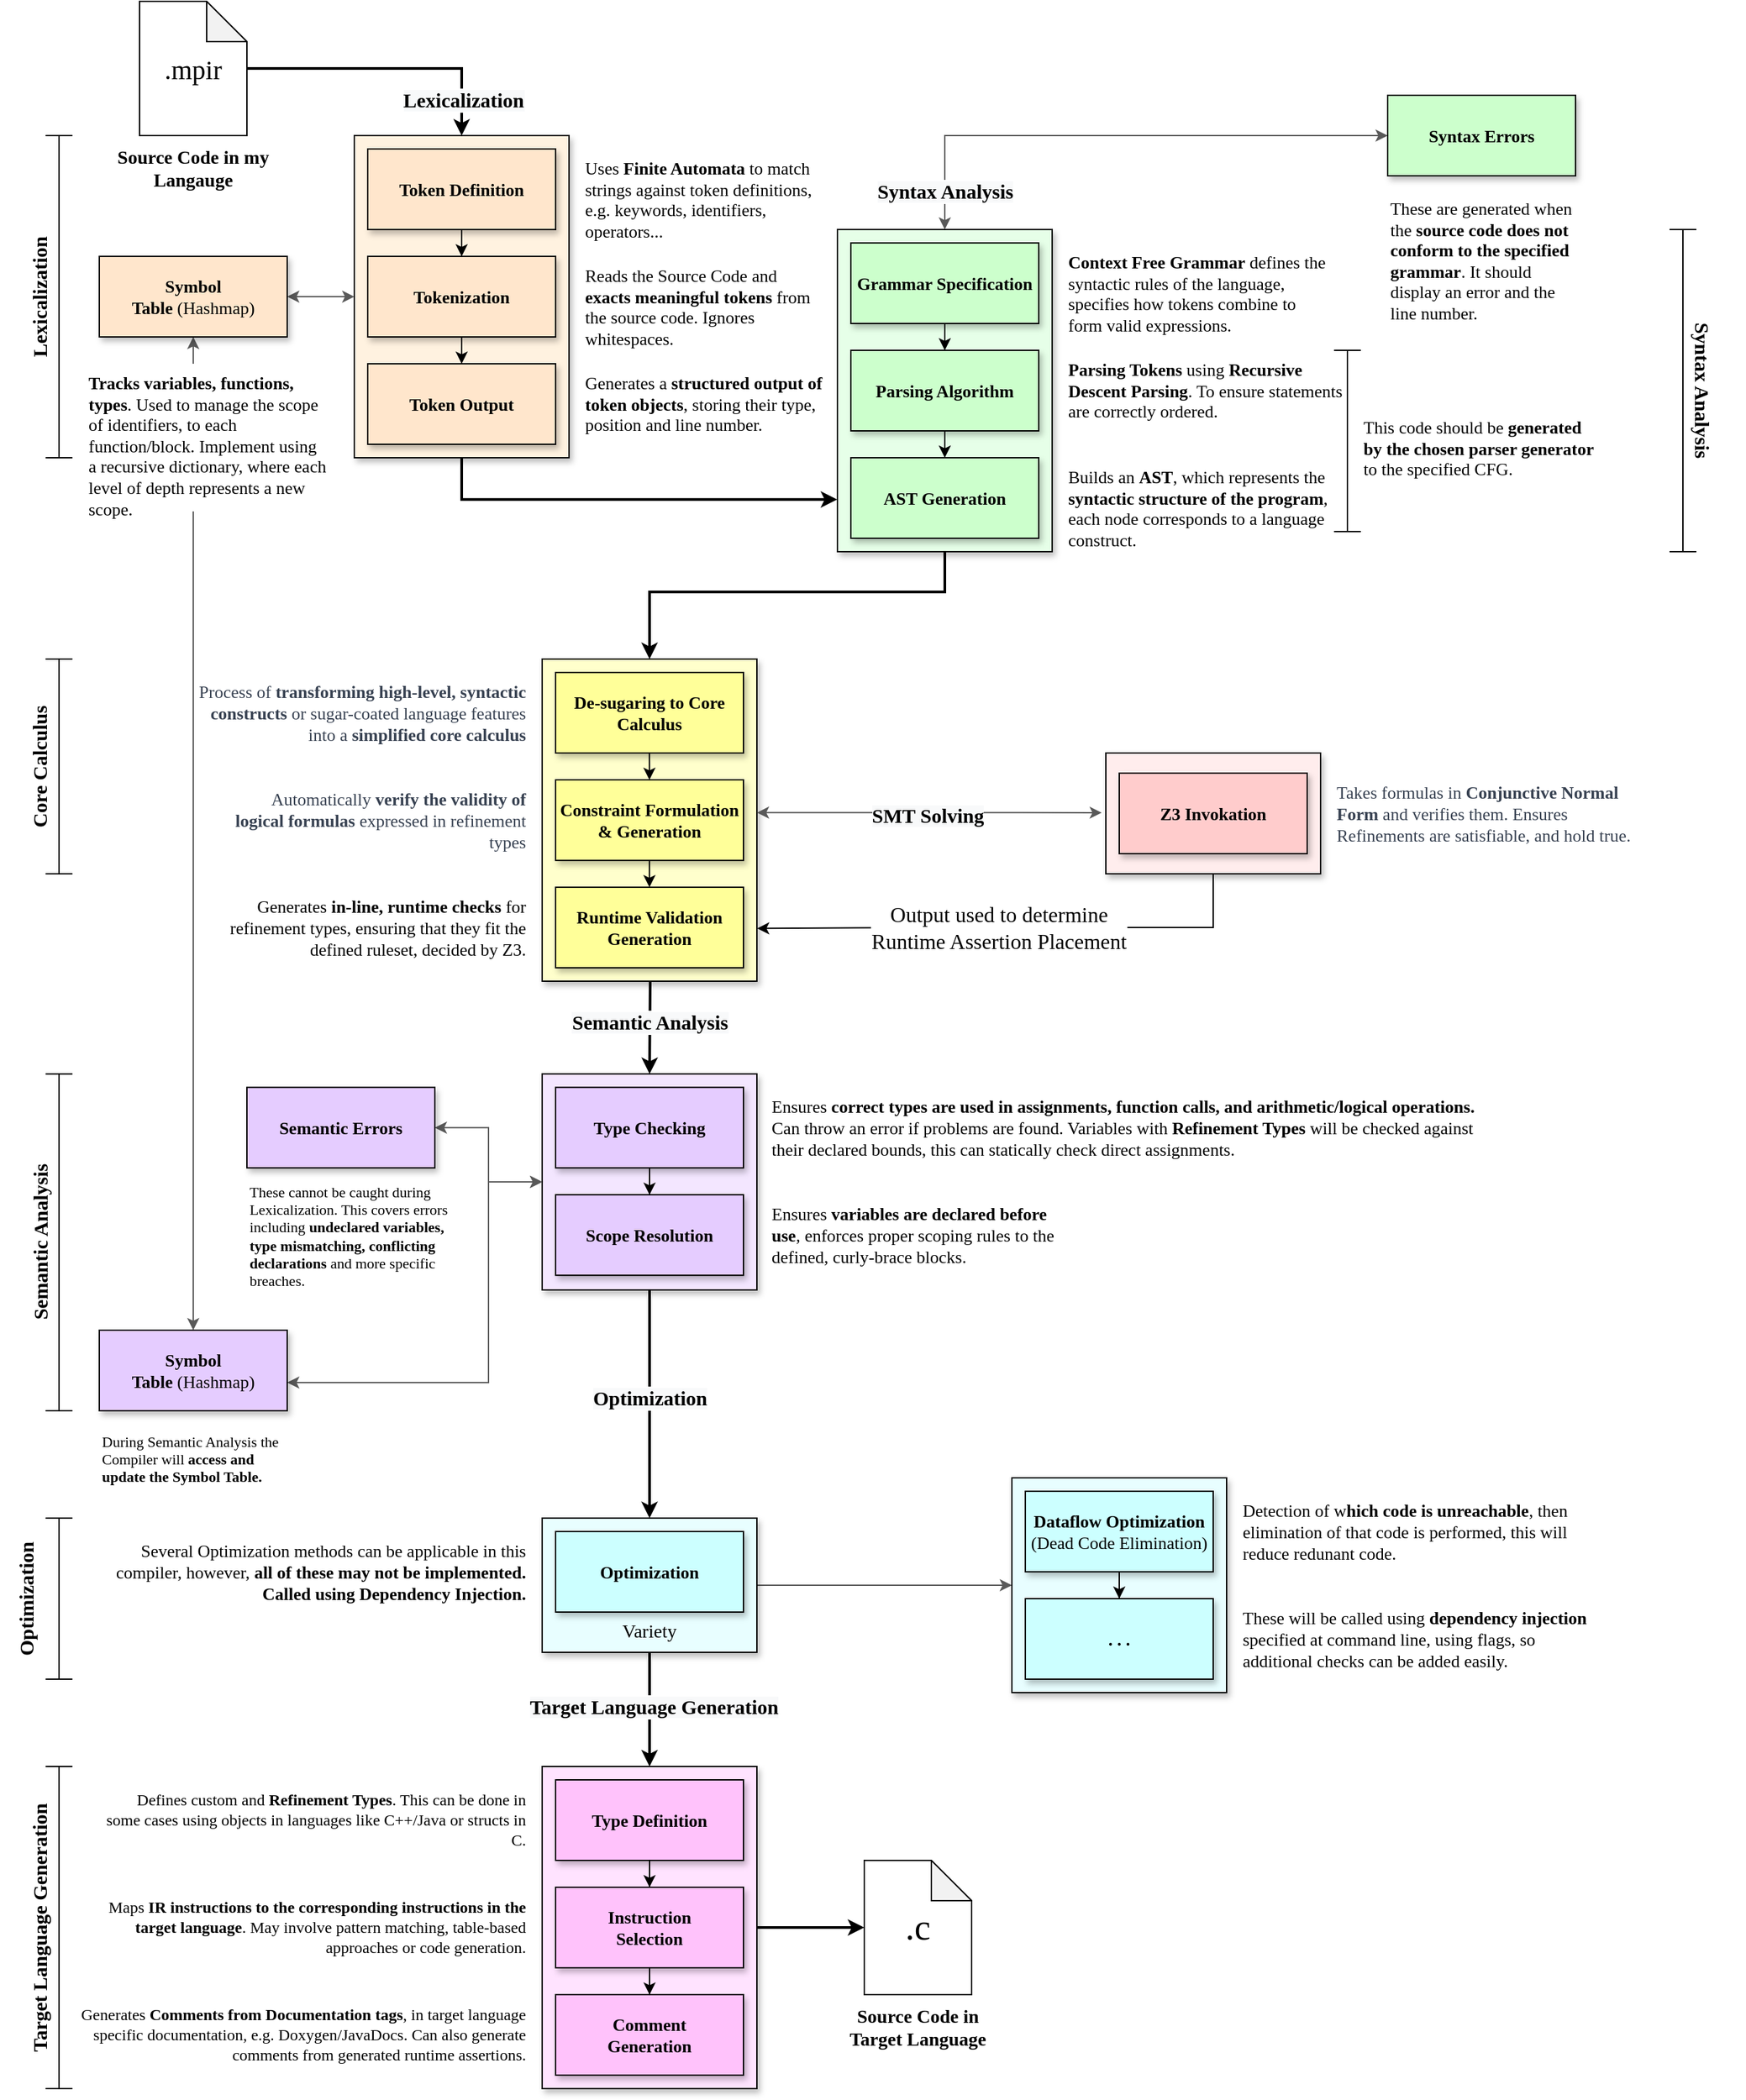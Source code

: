 <mxfile version="20.3.0" type="device"><diagram id="g2ip5N33OFGMneo_2H8Q" name="Page-1"><mxGraphModel dx="2253" dy="905" grid="1" gridSize="10" guides="1" tooltips="1" connect="1" arrows="1" fold="1" page="1" pageScale="1" pageWidth="827" pageHeight="1169" math="0" shadow="0"><root><mxCell id="0"/><mxCell id="1" parent="0"/><mxCell id="GWDcJ8Lytf9wnLgVqiXn-53" style="edgeStyle=orthogonalEdgeStyle;rounded=0;orthogonalLoop=1;jettySize=auto;html=1;entryX=0.5;entryY=0;entryDx=0;entryDy=0;fontFamily=CMU Serif;fontSize=14;startArrow=none;startFill=0;strokeWidth=2;" parent="1" source="GWDcJ8Lytf9wnLgVqiXn-49" target="GWDcJ8Lytf9wnLgVqiXn-23" edge="1"><mxGeometry relative="1" as="geometry"/></mxCell><mxCell id="GWDcJ8Lytf9wnLgVqiXn-76" value="&lt;span style=&quot;font-size: 15px; background-color: rgb(248, 249, 250);&quot;&gt;&lt;b&gt;Target Language Generation&lt;/b&gt;&lt;/span&gt;" style="edgeLabel;html=1;align=center;verticalAlign=middle;resizable=0;points=[];fontSize=11;fontFamily=CMU Serif;" parent="GWDcJ8Lytf9wnLgVqiXn-53" vertex="1" connectable="0"><mxGeometry x="0.26" y="3" relative="1" as="geometry"><mxPoint y="-14" as="offset"/></mxGeometry></mxCell><mxCell id="GWDcJ8Lytf9wnLgVqiXn-55" style="edgeStyle=orthogonalEdgeStyle;rounded=0;orthogonalLoop=1;jettySize=auto;html=1;fontFamily=CMU Serif;fontSize=14;startArrow=none;startFill=0;strokeColor=#595959;entryX=0;entryY=0.5;entryDx=0;entryDy=0;" parent="1" source="GWDcJ8Lytf9wnLgVqiXn-49" target="YIx01-uqmNxIe-SMIUdI-103" edge="1"><mxGeometry relative="1" as="geometry"><mxPoint x="690" y="1440" as="targetPoint"/></mxGeometry></mxCell><mxCell id="GWDcJ8Lytf9wnLgVqiXn-49" value="" style="rounded=0;whiteSpace=wrap;html=1;strokeColor=default;strokeWidth=1;fontFamily=CMU Serif;fontSize=13;fontColor=default;fillColor=#E8FEFF;shadow=1;sketch=0;fontStyle=1" parent="1" vertex="1"><mxGeometry x="280" y="1360" width="160" height="100" as="geometry"/></mxCell><mxCell id="GWDcJ8Lytf9wnLgVqiXn-59" style="edgeStyle=orthogonalEdgeStyle;rounded=0;orthogonalLoop=1;jettySize=auto;html=1;entryX=-0.001;entryY=0.838;entryDx=0;entryDy=0;fontFamily=CMU Serif;fontSize=14;startArrow=none;startFill=0;entryPerimeter=0;strokeWidth=2;" parent="1" source="YIx01-uqmNxIe-SMIUdI-14" target="YIx01-uqmNxIe-SMIUdI-30" edge="1"><mxGeometry relative="1" as="geometry"><Array as="points"><mxPoint x="220" y="601"/></Array></mxGeometry></mxCell><mxCell id="YIx01-uqmNxIe-SMIUdI-14" value="" style="rounded=0;whiteSpace=wrap;html=1;strokeColor=default;strokeWidth=1;fontFamily=CMU Serif;fontSize=13;fontColor=default;fillColor=#FFF2E0;shadow=1;sketch=0;" parent="1" vertex="1"><mxGeometry x="140" y="330" width="160" height="240" as="geometry"/></mxCell><mxCell id="YIx01-uqmNxIe-SMIUdI-17" style="edgeStyle=orthogonalEdgeStyle;rounded=0;orthogonalLoop=1;jettySize=auto;html=1;fontFamily=CMU Serif;fontSize=13;fontColor=default;endArrow=classic;endFill=1;strokeWidth=1;shadow=0;sketch=0;" parent="1" source="YIx01-uqmNxIe-SMIUdI-11" target="YIx01-uqmNxIe-SMIUdI-12" edge="1"><mxGeometry relative="1" as="geometry"/></mxCell><mxCell id="YIx01-uqmNxIe-SMIUdI-11" value="Token Definition" style="rounded=0;whiteSpace=wrap;html=1;strokeColor=default;strokeWidth=1;fontFamily=CMU Serif;fontSize=13;fontColor=default;fillColor=#FFE6CC;shadow=1;sketch=0;fontStyle=1" parent="1" vertex="1"><mxGeometry x="150" y="340" width="140" height="60" as="geometry"/></mxCell><mxCell id="YIx01-uqmNxIe-SMIUdI-18" style="edgeStyle=orthogonalEdgeStyle;rounded=0;orthogonalLoop=1;jettySize=auto;html=1;fontFamily=CMU Serif;fontSize=13;fontColor=default;shadow=0;sketch=0;" parent="1" source="YIx01-uqmNxIe-SMIUdI-12" target="YIx01-uqmNxIe-SMIUdI-13" edge="1"><mxGeometry relative="1" as="geometry"/></mxCell><mxCell id="YIx01-uqmNxIe-SMIUdI-12" value="Tokenization" style="rounded=0;whiteSpace=wrap;html=1;strokeColor=default;strokeWidth=1;fontFamily=CMU Serif;fontSize=13;fontColor=default;fillColor=#FFE6CC;shadow=1;sketch=0;fontStyle=1" parent="1" vertex="1"><mxGeometry x="150" y="420" width="140" height="60" as="geometry"/></mxCell><mxCell id="YIx01-uqmNxIe-SMIUdI-13" value="Token Output" style="rounded=0;whiteSpace=wrap;html=1;strokeColor=default;strokeWidth=1;fontFamily=CMU Serif;fontSize=13;fontColor=default;fillColor=#FFE6CC;shadow=1;sketch=0;fontStyle=1" parent="1" vertex="1"><mxGeometry x="150" y="500" width="140" height="60" as="geometry"/></mxCell><mxCell id="YIx01-uqmNxIe-SMIUdI-24" style="edgeStyle=orthogonalEdgeStyle;rounded=0;sketch=0;orthogonalLoop=1;jettySize=auto;html=1;entryX=0;entryY=0.5;entryDx=0;entryDy=0;shadow=0;strokeWidth=1;fontFamily=CMU Serif;fontSize=13;fontColor=default;startArrow=classic;startFill=1;endArrow=classic;endFill=1;strokeColor=#595959;" parent="1" source="YIx01-uqmNxIe-SMIUdI-19" target="YIx01-uqmNxIe-SMIUdI-14" edge="1"><mxGeometry relative="1" as="geometry"/></mxCell><mxCell id="GWDcJ8Lytf9wnLgVqiXn-46" style="edgeStyle=orthogonalEdgeStyle;rounded=0;orthogonalLoop=1;jettySize=auto;html=1;entryX=0.5;entryY=0;entryDx=0;entryDy=0;fontFamily=CMU Serif;fontSize=14;startArrow=classic;startFill=1;strokeColor=#595959;" parent="1" source="YIx01-uqmNxIe-SMIUdI-19" target="YIx01-uqmNxIe-SMIUdI-73" edge="1"><mxGeometry relative="1" as="geometry"/></mxCell><mxCell id="YIx01-uqmNxIe-SMIUdI-19" value="Symbol&lt;br&gt;Table &lt;span style=&quot;font-weight: normal;&quot;&gt;(Hashmap)&lt;/span&gt;" style="rounded=0;whiteSpace=wrap;html=1;strokeColor=default;strokeWidth=1;fontFamily=CMU Serif;fontSize=13;fontColor=default;fillColor=#FFE6CC;shadow=1;sketch=0;fontStyle=1" parent="1" vertex="1"><mxGeometry x="-50" y="420" width="140" height="60" as="geometry"/></mxCell><mxCell id="YIx01-uqmNxIe-SMIUdI-25" value="Uses&amp;nbsp;&lt;b style=&quot;font-size: 13px;&quot;&gt;Finite Automata&lt;/b&gt; to match strings against token definitions, e.g. keywords, identifiers, operators..." style="text;html=1;strokeColor=none;fillColor=none;align=left;verticalAlign=top;whiteSpace=wrap;rounded=0;shadow=1;strokeWidth=1;fontFamily=CMU Serif;fontSize=13;fontColor=default;" parent="1" vertex="1"><mxGeometry x="310" y="340" width="180" height="60" as="geometry"/></mxCell><mxCell id="YIx01-uqmNxIe-SMIUdI-26" value="Reads the Source Code and &lt;b style=&quot;font-size: 13px;&quot;&gt;exacts meaningful tokens&lt;/b&gt; from the source code. Ignores whitespaces." style="text;html=1;strokeColor=none;fillColor=none;align=left;verticalAlign=top;whiteSpace=wrap;rounded=0;shadow=1;strokeWidth=1;fontFamily=CMU Serif;fontSize=13;fontColor=default;" parent="1" vertex="1"><mxGeometry x="310" y="420" width="180" height="60" as="geometry"/></mxCell><mxCell id="YIx01-uqmNxIe-SMIUdI-27" value="Generates a &lt;b style=&quot;font-size: 13px;&quot;&gt;structured output of token objects&lt;/b&gt;, storing their type, position and line number." style="text;html=1;strokeColor=none;fillColor=none;align=left;verticalAlign=top;whiteSpace=wrap;rounded=0;shadow=1;strokeWidth=1;fontFamily=CMU Serif;fontSize=13;fontColor=default;" parent="1" vertex="1"><mxGeometry x="310" y="500" width="180" height="60" as="geometry"/></mxCell><mxCell id="YIx01-uqmNxIe-SMIUdI-28" value="&lt;font style=&quot;font-size: 13px;&quot;&gt;&lt;b style=&quot;font-size: 13px;&quot;&gt;Tracks variables, functions, types&lt;/b&gt;. Used to manage the scope of identifiers, to each function/block. Implement using a recursive dictionary, where each level of depth represents a new scope.&lt;/font&gt;" style="text;html=1;strokeColor=none;fillColor=default;align=left;verticalAlign=top;whiteSpace=wrap;rounded=0;shadow=0;strokeWidth=1;fontFamily=CMU Serif;fontSize=13;fontColor=default;" parent="1" vertex="1"><mxGeometry x="-60" y="500" width="180" height="110" as="geometry"/></mxCell><mxCell id="GWDcJ8Lytf9wnLgVqiXn-60" style="edgeStyle=orthogonalEdgeStyle;rounded=0;orthogonalLoop=1;jettySize=auto;html=1;exitX=0.5;exitY=0;exitDx=0;exitDy=0;entryX=0;entryY=0.5;entryDx=0;entryDy=0;fontFamily=CMU Serif;fontSize=14;startArrow=classic;startFill=1;strokeWidth=1;strokeColor=#595959;" parent="1" source="YIx01-uqmNxIe-SMIUdI-30" target="YIx01-uqmNxIe-SMIUdI-36" edge="1"><mxGeometry relative="1" as="geometry"/></mxCell><mxCell id="GWDcJ8Lytf9wnLgVqiXn-71" value="&lt;b style=&quot;font-size: 15px; background-color: rgb(248, 249, 250);&quot;&gt;Syntax Analysis&lt;br&gt;&lt;/b&gt;" style="edgeLabel;html=1;align=center;verticalAlign=middle;resizable=0;points=[];fontSize=11;fontFamily=CMU Serif;" parent="GWDcJ8Lytf9wnLgVqiXn-60" vertex="1" connectable="0"><mxGeometry x="-0.853" y="1" relative="1" as="geometry"><mxPoint x="1" as="offset"/></mxGeometry></mxCell><mxCell id="GWDcJ8Lytf9wnLgVqiXn-61" style="edgeStyle=orthogonalEdgeStyle;rounded=0;orthogonalLoop=1;jettySize=auto;html=1;entryX=0.5;entryY=0;entryDx=0;entryDy=0;fontFamily=CMU Serif;fontSize=14;startArrow=none;startFill=0;strokeWidth=2;" parent="1" source="YIx01-uqmNxIe-SMIUdI-30" edge="1"><mxGeometry relative="1" as="geometry"><Array as="points"><mxPoint x="580" y="670"/><mxPoint x="360" y="670"/></Array><mxPoint x="360" y="720" as="targetPoint"/></mxGeometry></mxCell><mxCell id="YIx01-uqmNxIe-SMIUdI-30" value="" style="rounded=0;whiteSpace=wrap;html=1;strokeColor=default;strokeWidth=1;fontFamily=CMU Serif;fontSize=13;fontColor=default;fillColor=#E6FFE8;shadow=1;sketch=0;" parent="1" vertex="1"><mxGeometry x="500" y="400" width="160" height="240" as="geometry"/></mxCell><mxCell id="YIx01-uqmNxIe-SMIUdI-31" style="edgeStyle=orthogonalEdgeStyle;rounded=0;orthogonalLoop=1;jettySize=auto;html=1;fontFamily=CMU Serif;fontSize=13;fontColor=default;endArrow=classic;endFill=1;strokeWidth=1;shadow=0;sketch=0;" parent="1" source="YIx01-uqmNxIe-SMIUdI-32" target="YIx01-uqmNxIe-SMIUdI-34" edge="1"><mxGeometry relative="1" as="geometry"/></mxCell><mxCell id="YIx01-uqmNxIe-SMIUdI-32" value="Grammar Specification" style="rounded=0;whiteSpace=wrap;html=1;strokeColor=default;strokeWidth=1;fontFamily=CMU Serif;fontSize=13;fontColor=default;fillColor=#CCFFCC;shadow=1;sketch=0;fontStyle=1" parent="1" vertex="1"><mxGeometry x="510" y="410" width="140" height="60" as="geometry"/></mxCell><mxCell id="YIx01-uqmNxIe-SMIUdI-33" style="edgeStyle=orthogonalEdgeStyle;rounded=0;orthogonalLoop=1;jettySize=auto;html=1;fontFamily=CMU Serif;fontSize=13;fontColor=default;shadow=0;sketch=0;" parent="1" source="YIx01-uqmNxIe-SMIUdI-34" target="YIx01-uqmNxIe-SMIUdI-35" edge="1"><mxGeometry relative="1" as="geometry"/></mxCell><mxCell id="YIx01-uqmNxIe-SMIUdI-34" value="Parsing Algorithm" style="rounded=0;whiteSpace=wrap;html=1;strokeColor=default;strokeWidth=1;fontFamily=CMU Serif;fontSize=13;fontColor=default;fillColor=#CCFFCC;shadow=1;sketch=0;fontStyle=1" parent="1" vertex="1"><mxGeometry x="510" y="490" width="140" height="60" as="geometry"/></mxCell><mxCell id="YIx01-uqmNxIe-SMIUdI-35" value="AST Generation" style="rounded=0;whiteSpace=wrap;html=1;strokeColor=default;strokeWidth=1;fontFamily=CMU Serif;fontSize=13;fontColor=default;fillColor=#CCFFCC;shadow=1;sketch=0;fontStyle=1" parent="1" vertex="1"><mxGeometry x="510" y="570" width="140" height="60" as="geometry"/></mxCell><mxCell id="YIx01-uqmNxIe-SMIUdI-36" value="Syntax Errors" style="rounded=0;whiteSpace=wrap;html=1;strokeColor=default;strokeWidth=1;fontFamily=CMU Serif;fontSize=13;fontColor=default;fillColor=#CCFFCC;shadow=1;sketch=0;fontStyle=1" parent="1" vertex="1"><mxGeometry x="910" y="300" width="140" height="60" as="geometry"/></mxCell><mxCell id="YIx01-uqmNxIe-SMIUdI-40" value="&lt;b style=&quot;font-size: 13px;&quot;&gt;Context Free Grammar&lt;/b&gt;&amp;nbsp;defines the syntactic rules of the language, specifies how tokens combine to form valid expressions." style="text;html=1;strokeColor=none;fillColor=none;align=left;verticalAlign=top;whiteSpace=wrap;rounded=0;shadow=1;strokeWidth=1;fontFamily=CMU Serif;fontSize=13;fontColor=default;" parent="1" vertex="1"><mxGeometry x="670" y="410" width="200" height="60" as="geometry"/></mxCell><mxCell id="YIx01-uqmNxIe-SMIUdI-41" value="&lt;b style=&quot;font-size: 13px;&quot;&gt;Parsing Tokens &lt;/b&gt;using &lt;b style=&quot;font-size: 13px;&quot;&gt;Recursive Descent Parsing&lt;/b&gt;. To ensure statements are correctly ordered." style="text;html=1;strokeColor=none;fillColor=none;align=left;verticalAlign=top;whiteSpace=wrap;rounded=0;shadow=1;strokeWidth=1;fontFamily=CMU Serif;fontSize=13;fontColor=default;" parent="1" vertex="1"><mxGeometry x="670" y="490" width="210" height="60" as="geometry"/></mxCell><mxCell id="YIx01-uqmNxIe-SMIUdI-42" value="Builds an &lt;b style=&quot;font-size: 13px;&quot;&gt;AST&lt;/b&gt;, which represents the &lt;b style=&quot;font-size: 13px;&quot;&gt;syntactic structure of the program&lt;/b&gt;, each node corresponds to a language construct." style="text;html=1;strokeColor=none;fillColor=none;align=left;verticalAlign=top;whiteSpace=wrap;rounded=0;shadow=1;strokeWidth=1;fontFamily=CMU Serif;fontSize=13;fontColor=default;" parent="1" vertex="1"><mxGeometry x="670" y="570" width="200" height="60" as="geometry"/></mxCell><mxCell id="YIx01-uqmNxIe-SMIUdI-43" value="These are generated when the &lt;b style=&quot;font-size: 13px;&quot;&gt;source code does not conform to the specified grammar&lt;/b&gt;. It should display an error and the line number." style="text;html=1;strokeColor=none;fillColor=none;align=left;verticalAlign=top;whiteSpace=wrap;rounded=0;shadow=1;strokeWidth=1;fontFamily=CMU Serif;fontSize=13;fontColor=default;" parent="1" vertex="1"><mxGeometry x="910" y="370" width="140" height="120" as="geometry"/></mxCell><mxCell id="YIx01-uqmNxIe-SMIUdI-47" value="&lt;p style=&quot;margin: 0px; font-variant-numeric: normal; font-variant-east-asian: normal; font-stretch: normal; line-height: normal; text-align: start; font-size: 13px;&quot; class=&quot;p1&quot;&gt;&lt;font style=&quot;font-size: 13px;&quot;&gt;Ensures &lt;b style=&quot;font-size: 13px;&quot;&gt;correct types are used in assignments, function calls, and arithmetic/logical operations.&lt;/b&gt; Can throw an error if problems are found. Variables with &lt;b style=&quot;font-size: 13px;&quot;&gt;Refinement Types&lt;/b&gt;&amp;nbsp;will be checked against their declared bounds, this can statically check direct assignments.&lt;/font&gt;&lt;/p&gt;" style="text;html=1;strokeColor=none;fillColor=none;align=center;verticalAlign=middle;whiteSpace=wrap;rounded=0;shadow=1;strokeWidth=1;fontFamily=CMU Serif;fontSize=13;fontColor=default;" parent="1" vertex="1"><mxGeometry x="450" y="1039.09" width="530" height="60" as="geometry"/></mxCell><mxCell id="GWDcJ8Lytf9wnLgVqiXn-54" style="edgeStyle=orthogonalEdgeStyle;rounded=0;orthogonalLoop=1;jettySize=auto;html=1;entryX=0.5;entryY=0;entryDx=0;entryDy=0;fontFamily=CMU Serif;fontSize=14;startArrow=none;startFill=0;strokeWidth=2;" parent="1" source="YIx01-uqmNxIe-SMIUdI-48" target="GWDcJ8Lytf9wnLgVqiXn-49" edge="1"><mxGeometry relative="1" as="geometry"/></mxCell><mxCell id="GWDcJ8Lytf9wnLgVqiXn-75" value="&lt;span style=&quot;font-size: 15px; background-color: rgb(248, 249, 250);&quot;&gt;&lt;b&gt;Optimization&lt;/b&gt;&lt;/span&gt;" style="edgeLabel;html=1;align=center;verticalAlign=middle;resizable=0;points=[];fontSize=11;fontFamily=CMU Serif;" parent="GWDcJ8Lytf9wnLgVqiXn-54" vertex="1" connectable="0"><mxGeometry x="0.3" y="2" relative="1" as="geometry"><mxPoint x="-2" y="-148" as="offset"/></mxGeometry></mxCell><mxCell id="YIx01-uqmNxIe-SMIUdI-48" value="" style="rounded=0;whiteSpace=wrap;html=1;strokeColor=default;strokeWidth=1;fontFamily=CMU Serif;fontSize=13;fontColor=default;fillColor=#F3E6FF;shadow=1;sketch=0;" parent="1" vertex="1"><mxGeometry x="280" y="1029.09" width="160" height="160.91" as="geometry"/></mxCell><mxCell id="YIx01-uqmNxIe-SMIUdI-49" style="edgeStyle=orthogonalEdgeStyle;rounded=0;orthogonalLoop=1;jettySize=auto;html=1;fontFamily=CMU Serif;fontSize=13;fontColor=default;endArrow=classic;endFill=1;strokeWidth=1;shadow=0;sketch=0;" parent="1" source="YIx01-uqmNxIe-SMIUdI-50" target="YIx01-uqmNxIe-SMIUdI-52" edge="1"><mxGeometry relative="1" as="geometry"/></mxCell><mxCell id="YIx01-uqmNxIe-SMIUdI-50" value="Type Checking" style="rounded=0;whiteSpace=wrap;html=1;strokeColor=default;strokeWidth=1;fontFamily=CMU Serif;fontSize=13;fontColor=default;fillColor=#E5CCFF;shadow=1;sketch=0;fontStyle=1" parent="1" vertex="1"><mxGeometry x="290" y="1039.09" width="140" height="60" as="geometry"/></mxCell><mxCell id="YIx01-uqmNxIe-SMIUdI-52" value="Scope Resolution" style="rounded=0;whiteSpace=wrap;html=1;strokeColor=default;strokeWidth=1;fontFamily=CMU Serif;fontSize=13;fontColor=default;fillColor=#E5CCFF;shadow=1;sketch=0;fontStyle=1" parent="1" vertex="1"><mxGeometry x="290" y="1119.09" width="140" height="60" as="geometry"/></mxCell><mxCell id="YIx01-uqmNxIe-SMIUdI-56" value="&lt;p style=&quot;margin: 0px; font-variant-numeric: normal; font-variant-east-asian: normal; font-stretch: normal; line-height: normal; text-align: start; font-size: 13px;&quot; class=&quot;p1&quot;&gt;&lt;font style=&quot;font-size: 13px;&quot;&gt;Ensures &lt;b style=&quot;font-size: 13px;&quot;&gt;variables are declared before use&lt;/b&gt;, enforces proper scoping rules to the defined, curly-brace blocks.&lt;/font&gt;&lt;/p&gt;" style="text;html=1;strokeColor=none;fillColor=none;align=center;verticalAlign=top;whiteSpace=wrap;rounded=0;shadow=1;strokeWidth=1;fontFamily=CMU Serif;fontSize=13;fontColor=default;" parent="1" vertex="1"><mxGeometry x="450" y="1119.09" width="230" height="60" as="geometry"/></mxCell><mxCell id="YIx01-uqmNxIe-SMIUdI-60" value="This code should be &lt;b style=&quot;font-size: 13px;&quot;&gt;generated by the chosen parser generator&lt;/b&gt; to the specified CFG." style="text;html=1;strokeColor=none;fillColor=none;align=left;verticalAlign=top;whiteSpace=wrap;rounded=0;shadow=1;strokeWidth=1;fontFamily=CMU Serif;fontSize=13;fontColor=default;" parent="1" vertex="1"><mxGeometry x="890" y="532.5" width="180" height="50" as="geometry"/></mxCell><mxCell id="YIx01-uqmNxIe-SMIUdI-61" value="" style="shape=crossbar;whiteSpace=wrap;html=1;rounded=1;direction=south;shadow=0;strokeWidth=1;fontFamily=CMU Serif;fontSize=11;fontColor=default;fillColor=none;gradientColor=none;" parent="1" vertex="1"><mxGeometry x="870" y="490" width="20" height="135" as="geometry"/></mxCell><mxCell id="YIx01-uqmNxIe-SMIUdI-63" style="edgeStyle=orthogonalEdgeStyle;rounded=0;sketch=0;orthogonalLoop=1;jettySize=auto;html=1;entryX=0;entryY=0.5;entryDx=0;entryDy=0;shadow=0;strokeWidth=1;fontFamily=CMU Serif;fontSize=11;fontColor=default;startArrow=classic;startFill=1;endArrow=classic;endFill=1;strokeColor=#595959;" parent="1" source="YIx01-uqmNxIe-SMIUdI-62" target="YIx01-uqmNxIe-SMIUdI-48" edge="1"><mxGeometry relative="1" as="geometry"/></mxCell><mxCell id="YIx01-uqmNxIe-SMIUdI-62" value="Semantic Errors" style="rounded=0;whiteSpace=wrap;html=1;strokeColor=default;strokeWidth=1;fontFamily=CMU Serif;fontSize=13;fontColor=default;fillColor=#E5CCFF;shadow=1;sketch=0;fontStyle=1" parent="1" vertex="1"><mxGeometry x="60" y="1039.09" width="140" height="60" as="geometry"/></mxCell><mxCell id="YIx01-uqmNxIe-SMIUdI-64" value="These cannot be caught during Lexicalization. This covers errors including &lt;b&gt;undeclared variables, type mismatching, conflicting declarations&lt;/b&gt; and more specific breaches." style="text;html=1;strokeColor=none;fillColor=none;align=left;verticalAlign=top;whiteSpace=wrap;rounded=0;shadow=1;strokeWidth=1;fontFamily=CMU Serif;fontSize=11;fontColor=default;" parent="1" vertex="1"><mxGeometry x="60" y="1104.09" width="150" height="90" as="geometry"/></mxCell><mxCell id="YIx01-uqmNxIe-SMIUdI-67" value="&lt;font style=&quot;font-size: 15px;&quot;&gt;&lt;b&gt;Lexicalization&lt;/b&gt;&lt;/font&gt;" style="text;html=1;strokeColor=none;fillColor=none;align=center;verticalAlign=middle;whiteSpace=wrap;rounded=0;shadow=1;strokeWidth=1;fontFamily=CMU Serif;fontSize=11;fontColor=default;horizontal=0;fontStyle=0" parent="1" vertex="1"><mxGeometry x="-120" y="330" width="50" height="240" as="geometry"/></mxCell><mxCell id="YIx01-uqmNxIe-SMIUdI-68" value="&lt;span style=&quot;font-size: 15px;&quot;&gt;&lt;b&gt;Syntax Analysis&lt;/b&gt;&lt;/span&gt;" style="text;html=1;strokeColor=none;fillColor=none;align=center;verticalAlign=middle;whiteSpace=wrap;rounded=0;shadow=1;strokeWidth=1;fontFamily=CMU Serif;fontSize=11;fontColor=default;horizontal=0;fontStyle=0;rotation=-180;" parent="1" vertex="1"><mxGeometry x="1120" y="400" width="50" height="240" as="geometry"/></mxCell><mxCell id="YIx01-uqmNxIe-SMIUdI-69" value="&lt;span style=&quot;font-size: 15px;&quot;&gt;&lt;b&gt;Semantic Analysis&lt;/b&gt;&lt;/span&gt;" style="text;html=1;strokeColor=none;fillColor=none;align=center;verticalAlign=middle;whiteSpace=wrap;rounded=0;shadow=1;strokeWidth=1;fontFamily=CMU Serif;fontSize=11;fontColor=default;horizontal=0;fontStyle=0" parent="1" vertex="1"><mxGeometry x="-110" y="1029.09" width="30" height="250.91" as="geometry"/></mxCell><mxCell id="YIx01-uqmNxIe-SMIUdI-70" value="" style="shape=crossbar;whiteSpace=wrap;html=1;rounded=1;direction=south;shadow=0;strokeWidth=1;fontFamily=CMU Serif;fontSize=15;fontColor=default;fillColor=none;gradientColor=none;fontStyle=4" parent="1" vertex="1"><mxGeometry x="-90" y="330" width="20" height="240" as="geometry"/></mxCell><mxCell id="YIx01-uqmNxIe-SMIUdI-71" value="" style="shape=crossbar;whiteSpace=wrap;html=1;rounded=1;direction=south;shadow=0;strokeWidth=1;fontFamily=CMU Serif;fontSize=15;fontColor=default;fillColor=none;gradientColor=none;fontStyle=4" parent="1" vertex="1"><mxGeometry x="1120" y="400" width="20" height="240" as="geometry"/></mxCell><mxCell id="YIx01-uqmNxIe-SMIUdI-72" value="" style="shape=crossbar;whiteSpace=wrap;html=1;rounded=1;direction=south;shadow=0;strokeWidth=1;fontFamily=CMU Serif;fontSize=15;fontColor=default;fillColor=none;gradientColor=none;fontStyle=4" parent="1" vertex="1"><mxGeometry x="-90" y="1029.09" width="20" height="250.91" as="geometry"/></mxCell><mxCell id="YIx01-uqmNxIe-SMIUdI-74" style="edgeStyle=orthogonalEdgeStyle;rounded=0;sketch=0;orthogonalLoop=1;jettySize=auto;html=1;entryX=0;entryY=0.5;entryDx=0;entryDy=0;shadow=0;strokeWidth=1;fontFamily=CMU Serif;fontSize=15;fontColor=default;startArrow=classic;startFill=1;endArrow=classic;endFill=1;strokeColor=#595959;" parent="1" source="YIx01-uqmNxIe-SMIUdI-73" target="YIx01-uqmNxIe-SMIUdI-48" edge="1"><mxGeometry relative="1" as="geometry"><Array as="points"><mxPoint x="240" y="1259"/><mxPoint x="240" y="1110"/></Array></mxGeometry></mxCell><mxCell id="YIx01-uqmNxIe-SMIUdI-73" value="Symbol&lt;br&gt;Table &lt;span style=&quot;font-weight: normal;&quot;&gt;(Hashmap)&lt;/span&gt;" style="rounded=0;whiteSpace=wrap;html=1;strokeColor=default;strokeWidth=1;fontFamily=CMU Serif;fontSize=13;fontColor=default;fillColor=#E5CCFF;shadow=1;sketch=0;fontStyle=1" parent="1" vertex="1"><mxGeometry x="-50" y="1220" width="140" height="60" as="geometry"/></mxCell><mxCell id="YIx01-uqmNxIe-SMIUdI-75" value="During Semantic Analysis the Compiler will &lt;b&gt;access and update the Symbol Table.&lt;/b&gt;" style="text;html=1;strokeColor=none;fillColor=none;align=left;verticalAlign=top;whiteSpace=wrap;rounded=0;shadow=1;strokeWidth=1;fontFamily=CMU Serif;fontSize=11;fontColor=default;" parent="1" vertex="1"><mxGeometry x="-50" y="1290" width="140" height="50" as="geometry"/></mxCell><mxCell id="YIx01-uqmNxIe-SMIUdI-102" value="&lt;p style=&quot;margin: 0px; font-variant-numeric: normal; font-variant-east-asian: normal; font-stretch: normal; line-height: normal; font-size: 13px;&quot; class=&quot;p1&quot;&gt;&lt;span style=&quot;color: rgb(55, 65, 81); font-size: 13px;&quot;&gt;Automatically &lt;b style=&quot;font-size: 13px;&quot;&gt;verify the validity of logical formulas&lt;/b&gt; expressed in refinement types&lt;/span&gt;&lt;br style=&quot;font-size: 13px;&quot;&gt;&lt;/p&gt;" style="text;html=1;strokeColor=none;fillColor=none;align=right;verticalAlign=middle;whiteSpace=wrap;rounded=0;shadow=1;strokeWidth=1;fontFamily=CMU Serif;fontSize=13;fontColor=default;movable=1;resizable=1;rotatable=1;deletable=1;editable=1;connectable=1;" parent="1" vertex="1"><mxGeometry x="40" y="810" width="230" height="60" as="geometry"/></mxCell><mxCell id="YIx01-uqmNxIe-SMIUdI-103" value="" style="rounded=0;whiteSpace=wrap;html=1;strokeColor=default;strokeWidth=1;fontFamily=CMU Serif;fontSize=13;fontColor=default;fillColor=#E8FEFF;shadow=1;sketch=0;" parent="1" vertex="1"><mxGeometry x="630" y="1330" width="160" height="160" as="geometry"/></mxCell><mxCell id="YIx01-uqmNxIe-SMIUdI-106" style="edgeStyle=orthogonalEdgeStyle;shape=connector;rounded=0;sketch=0;orthogonalLoop=1;jettySize=auto;html=1;shadow=0;labelBackgroundColor=default;strokeColor=default;strokeWidth=1;fontFamily=CMU Serif;fontSize=15;fontColor=default;startArrow=none;startFill=0;endArrow=classic;endFill=1;" parent="1" source="YIx01-uqmNxIe-SMIUdI-107" target="YIx01-uqmNxIe-SMIUdI-109" edge="1"><mxGeometry relative="1" as="geometry"/></mxCell><mxCell id="YIx01-uqmNxIe-SMIUdI-107" value="Dataflow Optimization &lt;span style=&quot;font-weight: normal;&quot;&gt;(Dead Code Elimination)&lt;/span&gt;" style="rounded=0;whiteSpace=wrap;html=1;strokeColor=default;strokeWidth=1;fontFamily=CMU Serif;fontSize=13;fontColor=default;fillColor=#CCFFFF;shadow=1;sketch=0;fontStyle=1" parent="1" vertex="1"><mxGeometry x="640" y="1340" width="140" height="60" as="geometry"/></mxCell><mxCell id="YIx01-uqmNxIe-SMIUdI-109" value=". . ." style="rounded=0;whiteSpace=wrap;html=1;strokeColor=default;strokeWidth=1;fontFamily=CMU Serif;fontSize=13;fontColor=default;fillColor=#CCFFFF;shadow=1;sketch=0;fontStyle=1" parent="1" vertex="1"><mxGeometry x="640" y="1420" width="140" height="60" as="geometry"/></mxCell><mxCell id="GWDcJ8Lytf9wnLgVqiXn-2" value="&lt;span style=&quot;font-size: 15px;&quot;&gt;&lt;b&gt;Optimization&lt;/b&gt;&lt;/span&gt;" style="text;html=1;strokeColor=none;fillColor=none;align=center;verticalAlign=middle;whiteSpace=wrap;rounded=0;shadow=1;strokeWidth=1;fontFamily=CMU Serif;fontSize=11;fontColor=default;horizontal=0;fontStyle=0" parent="1" vertex="1"><mxGeometry x="-120" y="1360" width="30" height="120" as="geometry"/></mxCell><mxCell id="GWDcJ8Lytf9wnLgVqiXn-3" value="" style="shape=crossbar;whiteSpace=wrap;html=1;rounded=1;direction=south;shadow=0;strokeWidth=1;fontFamily=CMU Serif;fontSize=15;fontColor=default;fillColor=none;gradientColor=none;fontStyle=4" parent="1" vertex="1"><mxGeometry x="-90" y="1360" width="20" height="120" as="geometry"/></mxCell><mxCell id="GWDcJ8Lytf9wnLgVqiXn-8" value="&lt;p style=&quot;margin: 0px; font-variant-numeric: normal; font-variant-east-asian: normal; font-stretch: normal; line-height: normal; font-size: 13px;&quot; class=&quot;p1&quot;&gt;&lt;font style=&quot;font-size: 13px;&quot;&gt;Detection of w&lt;b style=&quot;font-size: 13px;&quot;&gt;hich code is unreachable&lt;/b&gt;, then elimination of that code is performed, this will reduce redunant code.&lt;/font&gt;&lt;/p&gt;" style="text;html=1;strokeColor=none;fillColor=none;align=left;verticalAlign=middle;whiteSpace=wrap;rounded=0;shadow=1;strokeWidth=1;fontFamily=CMU Serif;fontSize=13;fontColor=default;movable=1;resizable=1;rotatable=1;deletable=1;editable=1;connectable=1;" parent="1" vertex="1"><mxGeometry x="800" y="1340" width="250" height="60" as="geometry"/></mxCell><mxCell id="GWDcJ8Lytf9wnLgVqiXn-18" style="edgeStyle=orthogonalEdgeStyle;rounded=0;orthogonalLoop=1;jettySize=auto;html=1;entryX=0.5;entryY=0;entryDx=0;entryDy=0;startArrow=none;startFill=0;strokeWidth=2;" parent="1" target="YIx01-uqmNxIe-SMIUdI-48" edge="1"><mxGeometry relative="1" as="geometry"><mxPoint x="360" y="880" as="sourcePoint"/></mxGeometry></mxCell><mxCell id="GWDcJ8Lytf9wnLgVqiXn-74" value="&lt;b style=&quot;font-size: 15px; background-color: rgb(248, 249, 250);&quot;&gt;Semantic Analysis&lt;/b&gt;" style="edgeLabel;html=1;align=center;verticalAlign=middle;resizable=0;points=[];fontSize=11;fontFamily=CMU Serif;" parent="GWDcJ8Lytf9wnLgVqiXn-18" vertex="1" connectable="0"><mxGeometry x="0.287" y="1" relative="1" as="geometry"><mxPoint x="-1" y="14" as="offset"/></mxGeometry></mxCell><mxCell id="GWDcJ8Lytf9wnLgVqiXn-19" value="&lt;span style=&quot;font-size: 15px;&quot;&gt;&lt;b&gt;Core Calculus&lt;/b&gt;&lt;/span&gt;" style="text;html=1;strokeColor=none;fillColor=none;align=center;verticalAlign=middle;whiteSpace=wrap;rounded=0;shadow=1;strokeWidth=1;fontFamily=CMU Serif;fontSize=11;fontColor=default;horizontal=0;fontStyle=0" parent="1" vertex="1"><mxGeometry x="-110" y="720" width="30" height="160" as="geometry"/></mxCell><mxCell id="GWDcJ8Lytf9wnLgVqiXn-20" value="" style="shape=crossbar;whiteSpace=wrap;html=1;rounded=1;direction=south;shadow=0;strokeWidth=1;fontFamily=CMU Serif;fontSize=15;fontColor=default;fillColor=none;gradientColor=none;fontStyle=4" parent="1" vertex="1"><mxGeometry x="-90" y="720" width="20" height="160" as="geometry"/></mxCell><mxCell id="GWDcJ8Lytf9wnLgVqiXn-39" style="edgeStyle=orthogonalEdgeStyle;rounded=0;orthogonalLoop=1;jettySize=auto;html=1;entryX=0;entryY=0.5;entryDx=0;entryDy=0;entryPerimeter=0;fontFamily=CMU Serif;fontSize=14;startArrow=none;startFill=0;strokeWidth=2;" parent="1" source="GWDcJ8Lytf9wnLgVqiXn-23" target="GWDcJ8Lytf9wnLgVqiXn-37" edge="1"><mxGeometry relative="1" as="geometry"/></mxCell><mxCell id="GWDcJ8Lytf9wnLgVqiXn-23" value="" style="rounded=0;whiteSpace=wrap;html=1;strokeColor=default;strokeWidth=1;fontFamily=CMU Serif;fontSize=13;fontColor=default;fillColor=#FFE3FF;shadow=1;sketch=0;" parent="1" vertex="1"><mxGeometry x="280" y="1545" width="160" height="240" as="geometry"/></mxCell><mxCell id="GWDcJ8Lytf9wnLgVqiXn-24" style="edgeStyle=orthogonalEdgeStyle;rounded=0;sketch=0;orthogonalLoop=1;jettySize=auto;html=1;shadow=0;strokeWidth=1;fontFamily=CMU Serif;fontSize=15;fontColor=default;startArrow=none;startFill=0;endArrow=classic;endFill=1;" parent="1" source="GWDcJ8Lytf9wnLgVqiXn-25" target="GWDcJ8Lytf9wnLgVqiXn-27" edge="1"><mxGeometry relative="1" as="geometry"/></mxCell><mxCell id="GWDcJ8Lytf9wnLgVqiXn-25" value="Type Definition" style="rounded=0;whiteSpace=wrap;html=1;strokeColor=default;strokeWidth=1;fontFamily=CMU Serif;fontSize=13;fontColor=default;fillColor=#FFC2FB;shadow=1;sketch=0;fontStyle=1" parent="1" vertex="1"><mxGeometry x="290" y="1555" width="140" height="60" as="geometry"/></mxCell><mxCell id="GWDcJ8Lytf9wnLgVqiXn-26" style="edgeStyle=orthogonalEdgeStyle;shape=connector;rounded=0;sketch=0;orthogonalLoop=1;jettySize=auto;html=1;shadow=0;labelBackgroundColor=default;strokeColor=default;strokeWidth=1;fontFamily=CMU Serif;fontSize=15;fontColor=default;startArrow=none;startFill=0;endArrow=classic;endFill=1;" parent="1" source="GWDcJ8Lytf9wnLgVqiXn-27" target="GWDcJ8Lytf9wnLgVqiXn-29" edge="1"><mxGeometry relative="1" as="geometry"/></mxCell><mxCell id="GWDcJ8Lytf9wnLgVqiXn-27" value="Instruction&lt;br&gt;Selection" style="rounded=0;whiteSpace=wrap;html=1;strokeColor=default;strokeWidth=1;fontFamily=CMU Serif;fontSize=13;fontColor=default;fillColor=#FFC2FB;shadow=1;sketch=0;fontStyle=1" parent="1" vertex="1"><mxGeometry x="290" y="1635" width="140" height="60" as="geometry"/></mxCell><mxCell id="GWDcJ8Lytf9wnLgVqiXn-29" value="Comment&lt;br&gt;Generation" style="rounded=0;whiteSpace=wrap;html=1;strokeColor=default;strokeWidth=1;fontFamily=CMU Serif;fontSize=13;fontColor=default;fillColor=#FFC2FB;shadow=1;sketch=0;fontStyle=1" parent="1" vertex="1"><mxGeometry x="290" y="1715" width="140" height="60" as="geometry"/></mxCell><mxCell id="GWDcJ8Lytf9wnLgVqiXn-31" value="&lt;span style=&quot;font-size: 15px;&quot;&gt;&lt;b&gt;Target Language Generation&lt;/b&gt;&lt;/span&gt;" style="text;html=1;strokeColor=none;fillColor=none;align=center;verticalAlign=middle;whiteSpace=wrap;rounded=0;shadow=1;strokeWidth=1;fontFamily=CMU Serif;fontSize=11;fontColor=default;horizontal=0;fontStyle=0" parent="1" vertex="1"><mxGeometry x="-110" y="1545" width="30" height="240" as="geometry"/></mxCell><mxCell id="GWDcJ8Lytf9wnLgVqiXn-32" value="" style="shape=crossbar;whiteSpace=wrap;html=1;rounded=1;direction=south;shadow=0;strokeWidth=1;fontFamily=CMU Serif;fontSize=15;fontColor=default;fillColor=none;gradientColor=none;fontStyle=4" parent="1" vertex="1"><mxGeometry x="-90" y="1545" width="20" height="240" as="geometry"/></mxCell><mxCell id="GWDcJ8Lytf9wnLgVqiXn-34" value="&lt;p style=&quot;margin: 0px; font-variant-numeric: normal; font-variant-east-asian: normal; font-stretch: normal; line-height: normal; font-size: 12px;&quot; class=&quot;p1&quot;&gt;&lt;font style=&quot;font-size: 12px;&quot;&gt;Maps &lt;b style=&quot;font-size: 12px;&quot;&gt;IR instructions to the corresponding instructions in the target language&lt;/b&gt;. May involve pattern matching, table-based approaches or code generation.&lt;/font&gt;&lt;/p&gt;" style="text;html=1;strokeColor=none;fillColor=none;align=right;verticalAlign=middle;whiteSpace=wrap;rounded=0;shadow=1;strokeWidth=1;fontFamily=CMU Serif;fontSize=12;fontColor=default;movable=1;resizable=1;rotatable=1;deletable=1;editable=1;connectable=1;" parent="1" vertex="1"><mxGeometry x="-60" y="1635" width="330" height="60" as="geometry"/></mxCell><mxCell id="GWDcJ8Lytf9wnLgVqiXn-36" value="&lt;p style=&quot;margin: 0px; font-variant-numeric: normal; font-variant-east-asian: normal; font-stretch: normal; line-height: normal; font-size: 12px;&quot; class=&quot;p1&quot;&gt;&lt;font style=&quot;font-size: 12px;&quot;&gt;Defines custom and &lt;b style=&quot;font-size: 12px;&quot;&gt;Refinement Types&lt;/b&gt;. This can be done in some cases using objects in languages like C++/Java or structs in C.&lt;/font&gt;&lt;/p&gt;" style="text;html=1;strokeColor=none;fillColor=none;align=right;verticalAlign=middle;whiteSpace=wrap;rounded=0;shadow=1;strokeWidth=1;fontFamily=CMU Serif;fontSize=12;fontColor=default;movable=1;resizable=1;rotatable=1;deletable=1;editable=1;connectable=1;" parent="1" vertex="1"><mxGeometry x="-50" y="1555" width="320" height="60" as="geometry"/></mxCell><mxCell id="GWDcJ8Lytf9wnLgVqiXn-37" value="&lt;font style=&quot;font-size: 27px;&quot; face=&quot;CMU Serif&quot;&gt;&lt;span style=&quot;font-weight: normal;&quot;&gt;.c&lt;/span&gt;&lt;/font&gt;" style="shape=note;whiteSpace=wrap;html=1;backgroundOutline=1;darkOpacity=0.05;fillStyle=auto;fillColor=#FFFFFF;shadow=0;sketch=0;fontStyle=1" parent="1" vertex="1"><mxGeometry x="520" y="1615" width="80" height="100" as="geometry"/></mxCell><mxCell id="GWDcJ8Lytf9wnLgVqiXn-38" value="Source Code in Target Language" style="text;html=1;strokeColor=none;fillColor=none;align=center;verticalAlign=middle;whiteSpace=wrap;rounded=0;fontSize=14;fontFamily=CMU Serif;fontStyle=1" parent="1" vertex="1"><mxGeometry x="500" y="1725" width="120" height="30" as="geometry"/></mxCell><mxCell id="GWDcJ8Lytf9wnLgVqiXn-42" style="edgeStyle=orthogonalEdgeStyle;rounded=0;orthogonalLoop=1;jettySize=auto;html=1;entryX=0.5;entryY=0;entryDx=0;entryDy=0;fontFamily=CMU Serif;fontSize=14;startArrow=none;startFill=0;strokeWidth=2;" parent="1" source="GWDcJ8Lytf9wnLgVqiXn-40" target="YIx01-uqmNxIe-SMIUdI-14" edge="1"><mxGeometry relative="1" as="geometry"/></mxCell><mxCell id="GWDcJ8Lytf9wnLgVqiXn-70" value="&lt;b style=&quot;font-size: 15px; background-color: rgb(248, 249, 250);&quot;&gt;Lexicalization&lt;/b&gt;" style="edgeLabel;html=1;align=center;verticalAlign=middle;resizable=0;points=[];fontSize=11;fontFamily=CMU Serif;" parent="GWDcJ8Lytf9wnLgVqiXn-42" vertex="1" connectable="0"><mxGeometry x="0.743" y="1" relative="1" as="geometry"><mxPoint as="offset"/></mxGeometry></mxCell><mxCell id="GWDcJ8Lytf9wnLgVqiXn-40" value="&lt;font style=&quot;font-size: 20px;&quot;&gt;&lt;span style=&quot;font-size: 20px;&quot;&gt;.mpir&lt;/span&gt;&lt;/font&gt;" style="shape=note;whiteSpace=wrap;html=1;backgroundOutline=1;darkOpacity=0.05;fontSize=20;fontFamily=CMU Serif;" parent="1" vertex="1"><mxGeometry x="-20" y="230" width="80" height="100" as="geometry"/></mxCell><mxCell id="GWDcJ8Lytf9wnLgVqiXn-41" value="Source Code in my Langauge" style="text;html=1;strokeColor=none;fillColor=none;align=center;verticalAlign=middle;whiteSpace=wrap;rounded=0;fontSize=14;fontFamily=CMU Serif;fontStyle=1" parent="1" vertex="1"><mxGeometry x="-40" y="340" width="120" height="30" as="geometry"/></mxCell><mxCell id="GWDcJ8Lytf9wnLgVqiXn-48" value="Optimization" style="rounded=0;whiteSpace=wrap;html=1;strokeColor=default;strokeWidth=1;fontFamily=CMU Serif;fontSize=13;fontColor=default;fillColor=#CCFFFF;shadow=1;sketch=0;fontStyle=1" parent="1" vertex="1"><mxGeometry x="290" y="1370" width="140" height="60" as="geometry"/></mxCell><mxCell id="GWDcJ8Lytf9wnLgVqiXn-51" value="Variety" style="text;html=1;strokeColor=none;fillColor=none;align=center;verticalAlign=middle;whiteSpace=wrap;rounded=0;shadow=0;fontFamily=CMU Serif;fontSize=14;" parent="1" vertex="1"><mxGeometry x="330" y="1430" width="60" height="30" as="geometry"/></mxCell><mxCell id="GWDcJ8Lytf9wnLgVqiXn-63" value="&lt;p style=&quot;margin: 0px; font-variant-numeric: normal; font-variant-east-asian: normal; font-stretch: normal; line-height: normal; font-size: 13px;&quot; class=&quot;p1&quot;&gt;Several Optimization methods can be applicable in this compiler, however, &lt;b style=&quot;font-size: 13px;&quot;&gt;all of these may not be implemented. Called using Dependency Injection.&lt;/b&gt;&lt;/p&gt;" style="text;html=1;strokeColor=none;fillColor=none;align=right;verticalAlign=middle;whiteSpace=wrap;rounded=0;shadow=1;strokeWidth=1;fontFamily=CMU Serif;fontSize=13;fontColor=default;movable=1;resizable=1;rotatable=1;deletable=1;editable=1;connectable=1;" parent="1" vertex="1"><mxGeometry x="-70" y="1370" width="340" height="60" as="geometry"/></mxCell><mxCell id="TQnDpJ9CP4Kf-NgGyed9-7" value="&lt;p style=&quot;margin: 0px; font-variant-numeric: normal; font-variant-east-asian: normal; font-stretch: normal; line-height: normal; font-size: 13px;&quot; class=&quot;p1&quot;&gt;Generates &lt;b style=&quot;font-size: 13px;&quot;&gt;in-line, runtime checks&lt;/b&gt; for refinement types, ensuring that they fit the defined ruleset, decided by Z3.&lt;/p&gt;" style="text;html=1;strokeColor=none;fillColor=none;align=right;verticalAlign=middle;whiteSpace=wrap;rounded=0;shadow=1;strokeWidth=1;fontFamily=CMU Serif;fontSize=13;fontColor=default;" vertex="1" parent="1"><mxGeometry x="40" y="890" width="230" height="60" as="geometry"/></mxCell><mxCell id="TQnDpJ9CP4Kf-NgGyed9-15" value="" style="rounded=0;whiteSpace=wrap;html=1;strokeColor=default;strokeWidth=1;fontFamily=CMU Serif;fontSize=13;fontColor=default;fillColor=#FFFFCC;shadow=1;sketch=0;" vertex="1" parent="1"><mxGeometry x="280" y="720" width="160" height="240" as="geometry"/></mxCell><mxCell id="TQnDpJ9CP4Kf-NgGyed9-16" value="De-sugaring to Core Calculus" style="rounded=0;whiteSpace=wrap;html=1;strokeColor=default;strokeWidth=1;fontFamily=CMU Serif;fontSize=13;fontColor=default;fillColor=#FFFF99;shadow=1;sketch=0;fontStyle=1" vertex="1" parent="1"><mxGeometry x="290" y="730" width="140" height="60" as="geometry"/></mxCell><mxCell id="TQnDpJ9CP4Kf-NgGyed9-17" value="&lt;p style=&quot;margin: 0px; font-variant-numeric: normal; font-variant-east-asian: normal; font-stretch: normal; line-height: normal; font-size: 13px;&quot; class=&quot;p1&quot;&gt;&lt;span style=&quot;color: rgb(55, 65, 81); font-size: 13px; text-align: start;&quot;&gt;Process of&lt;b&gt; transforming high-level, syntactic constructs&lt;/b&gt; or sugar-coated language features into a &lt;b&gt;simplified core calculus&lt;/b&gt;&lt;/span&gt;&lt;br style=&quot;font-size: 13px;&quot;&gt;&lt;/p&gt;" style="text;html=1;strokeColor=none;fillColor=none;align=right;verticalAlign=middle;whiteSpace=wrap;rounded=0;shadow=1;strokeWidth=1;fontFamily=CMU Serif;fontSize=13;fontColor=default;" vertex="1" parent="1"><mxGeometry x="20" y="730" width="250" height="60" as="geometry"/></mxCell><mxCell id="TQnDpJ9CP4Kf-NgGyed9-19" value="Constraint Formulation &amp;amp; Generation" style="rounded=0;whiteSpace=wrap;html=1;strokeColor=default;strokeWidth=1;fontFamily=CMU Serif;fontSize=13;fontColor=default;fillColor=#FFFF99;shadow=1;sketch=0;fontStyle=1" vertex="1" parent="1"><mxGeometry x="290" y="810" width="140" height="60" as="geometry"/></mxCell><mxCell id="TQnDpJ9CP4Kf-NgGyed9-20" style="edgeStyle=orthogonalEdgeStyle;rounded=0;orthogonalLoop=1;jettySize=auto;html=1;entryX=1.019;entryY=0.898;entryDx=0;entryDy=0;entryPerimeter=0;startArrow=classic;startFill=1;strokeColor=#595959;" edge="1" parent="1"><mxGeometry relative="1" as="geometry"><Array as="points"><mxPoint x="556.96" y="834.21"/></Array><mxPoint x="696.96" y="834.445" as="sourcePoint"/><mxPoint x="440.0" y="834.41" as="targetPoint"/></mxGeometry></mxCell><mxCell id="TQnDpJ9CP4Kf-NgGyed9-21" value="&lt;b style=&quot;font-size: 15px; background-color: rgb(248, 249, 250);&quot;&gt;SMT Solving&lt;/b&gt;" style="edgeLabel;html=1;align=center;verticalAlign=middle;resizable=0;points=[];fontSize=11;fontFamily=CMU Serif;" vertex="1" connectable="0" parent="TQnDpJ9CP4Kf-NgGyed9-20"><mxGeometry x="0.041" relative="1" as="geometry"><mxPoint x="3" y="1" as="offset"/></mxGeometry></mxCell><mxCell id="TQnDpJ9CP4Kf-NgGyed9-29" style="edgeStyle=orthogonalEdgeStyle;rounded=0;orthogonalLoop=1;jettySize=auto;html=1;entryX=1.001;entryY=0.836;entryDx=0;entryDy=0;entryPerimeter=0;fontFamily=CMU Serif;fontSize=13;" edge="1" parent="1" source="TQnDpJ9CP4Kf-NgGyed9-22" target="TQnDpJ9CP4Kf-NgGyed9-15"><mxGeometry relative="1" as="geometry"><Array as="points"><mxPoint x="780" y="920"/><mxPoint x="570" y="920"/></Array></mxGeometry></mxCell><mxCell id="TQnDpJ9CP4Kf-NgGyed9-30" value="Output used to determine&lt;br style=&quot;font-size: 16px;&quot;&gt;Runtime Assertion Placement" style="edgeLabel;html=1;align=center;verticalAlign=middle;resizable=0;points=[];fontSize=16;fontFamily=CMU Serif;fontStyle=0" vertex="1" connectable="0" parent="TQnDpJ9CP4Kf-NgGyed9-29"><mxGeometry x="0.135" y="-1" relative="1" as="geometry"><mxPoint x="15" y="1" as="offset"/></mxGeometry></mxCell><mxCell id="TQnDpJ9CP4Kf-NgGyed9-22" value="" style="rounded=0;whiteSpace=wrap;html=1;strokeColor=default;strokeWidth=1;fontFamily=CMU Serif;fontSize=13;fontColor=default;fillColor=#FFEDED;shadow=1;sketch=0;" vertex="1" parent="1"><mxGeometry x="700" y="790" width="160" height="90" as="geometry"/></mxCell><mxCell id="TQnDpJ9CP4Kf-NgGyed9-25" value="Z3 Invokation" style="rounded=0;whiteSpace=wrap;html=1;strokeColor=default;strokeWidth=1;fontFamily=CMU Serif;fontSize=13;fontColor=default;fillColor=#FFCCCC;shadow=1;sketch=0;fontStyle=1;align=center;spacingRight=0;" vertex="1" parent="1"><mxGeometry x="710" y="805" width="140" height="60" as="geometry"/></mxCell><mxCell id="TQnDpJ9CP4Kf-NgGyed9-26" style="edgeStyle=orthogonalEdgeStyle;rounded=0;orthogonalLoop=1;jettySize=auto;html=1;fontFamily=CMU Serif;fontSize=13;fontColor=default;shadow=0;sketch=0;" edge="1" parent="1"><mxGeometry relative="1" as="geometry"><mxPoint x="359.899" y="790" as="sourcePoint"/><mxPoint x="359.899" y="810" as="targetPoint"/><Array as="points"><mxPoint x="359.84" y="800"/><mxPoint x="359.84" y="800"/></Array></mxGeometry></mxCell><mxCell id="TQnDpJ9CP4Kf-NgGyed9-27" value="&lt;p style=&quot;margin: 0px; font-variant-numeric: normal; font-variant-east-asian: normal; font-stretch: normal; line-height: normal; font-size: 13px;&quot; class=&quot;p1&quot;&gt;&lt;font color=&quot;#374151&quot;&gt;Takes formulas in &lt;b&gt;Conjunctive Normal Form&lt;/b&gt; and verifies them. Ensures Refinements are satisfiable, and hold true.&lt;/font&gt;&lt;/p&gt;" style="text;html=1;strokeColor=none;fillColor=none;align=left;verticalAlign=middle;whiteSpace=wrap;rounded=0;shadow=1;strokeWidth=1;fontFamily=CMU Serif;fontSize=13;fontColor=default;movable=1;resizable=1;rotatable=1;deletable=1;editable=1;connectable=1;" vertex="1" parent="1"><mxGeometry x="870" y="805" width="240" height="60" as="geometry"/></mxCell><mxCell id="TQnDpJ9CP4Kf-NgGyed9-5" value="Runtime Validation Generation" style="rounded=0;whiteSpace=wrap;html=1;strokeColor=default;strokeWidth=1;fontFamily=CMU Serif;fontSize=13;fontColor=default;fillColor=#FFFF99;shadow=1;sketch=0;fontStyle=1" vertex="1" parent="1"><mxGeometry x="290" y="890" width="140" height="60" as="geometry"/></mxCell><mxCell id="TQnDpJ9CP4Kf-NgGyed9-28" style="edgeStyle=orthogonalEdgeStyle;rounded=0;orthogonalLoop=1;jettySize=auto;html=1;fontFamily=CMU Serif;fontSize=13;fontColor=default;shadow=0;sketch=0;" edge="1" parent="1"><mxGeometry relative="1" as="geometry"><mxPoint x="359.929" y="870" as="sourcePoint"/><mxPoint x="359.929" y="890" as="targetPoint"/><Array as="points"><mxPoint x="359.87" y="880"/><mxPoint x="359.87" y="880"/></Array></mxGeometry></mxCell><mxCell id="TQnDpJ9CP4Kf-NgGyed9-31" value="&lt;p style=&quot;margin: 0px; font-variant-numeric: normal; font-variant-east-asian: normal; font-stretch: normal; line-height: normal; font-size: 12px;&quot; class=&quot;p1&quot;&gt;Generates &lt;b style=&quot;font-size: 12px;&quot;&gt;Comments from Documentation tags&lt;/b&gt;, in target language specific documentation, e.g. Doxygen/JavaDocs&lt;span style=&quot;background-color: initial; font-size: 12px;&quot;&gt;. Can also generate comments from generated runtime assertions.&lt;/span&gt;&lt;/p&gt;" style="text;html=1;strokeColor=none;fillColor=none;align=right;verticalAlign=middle;whiteSpace=wrap;rounded=0;shadow=1;strokeWidth=1;fontFamily=CMU Serif;fontSize=12;fontColor=default;" vertex="1" parent="1"><mxGeometry x="-70" y="1715" width="340" height="60" as="geometry"/></mxCell><mxCell id="TQnDpJ9CP4Kf-NgGyed9-32" value="&lt;p style=&quot;margin: 0px; font-variant-numeric: normal; font-variant-east-asian: normal; font-stretch: normal; line-height: normal; font-size: 13px;&quot; class=&quot;p1&quot;&gt;These will be called using &lt;b&gt;dependency injection &lt;/b&gt;specified at command line, using flags, so additional checks can be added easily.&lt;/p&gt;" style="text;html=1;strokeColor=none;fillColor=none;align=left;verticalAlign=middle;whiteSpace=wrap;rounded=0;shadow=1;strokeWidth=1;fontFamily=CMU Serif;fontSize=13;fontColor=default;movable=1;resizable=1;rotatable=1;deletable=1;editable=1;connectable=1;" vertex="1" parent="1"><mxGeometry x="800" y="1420" width="270" height="60" as="geometry"/></mxCell><mxCell id="TQnDpJ9CP4Kf-NgGyed9-33" value="&lt;span style=&quot;font-size: 15px; background-color: rgb(248, 249, 250);&quot;&gt;&lt;b&gt;Optimization&lt;/b&gt;&lt;/span&gt;" style="edgeLabel;html=1;align=center;verticalAlign=middle;resizable=0;points=[];fontSize=11;fontFamily=CMU Serif;" vertex="1" connectable="0" parent="1"><mxGeometry x="360" y="1270" as="geometry"/></mxCell></root></mxGraphModel></diagram></mxfile>